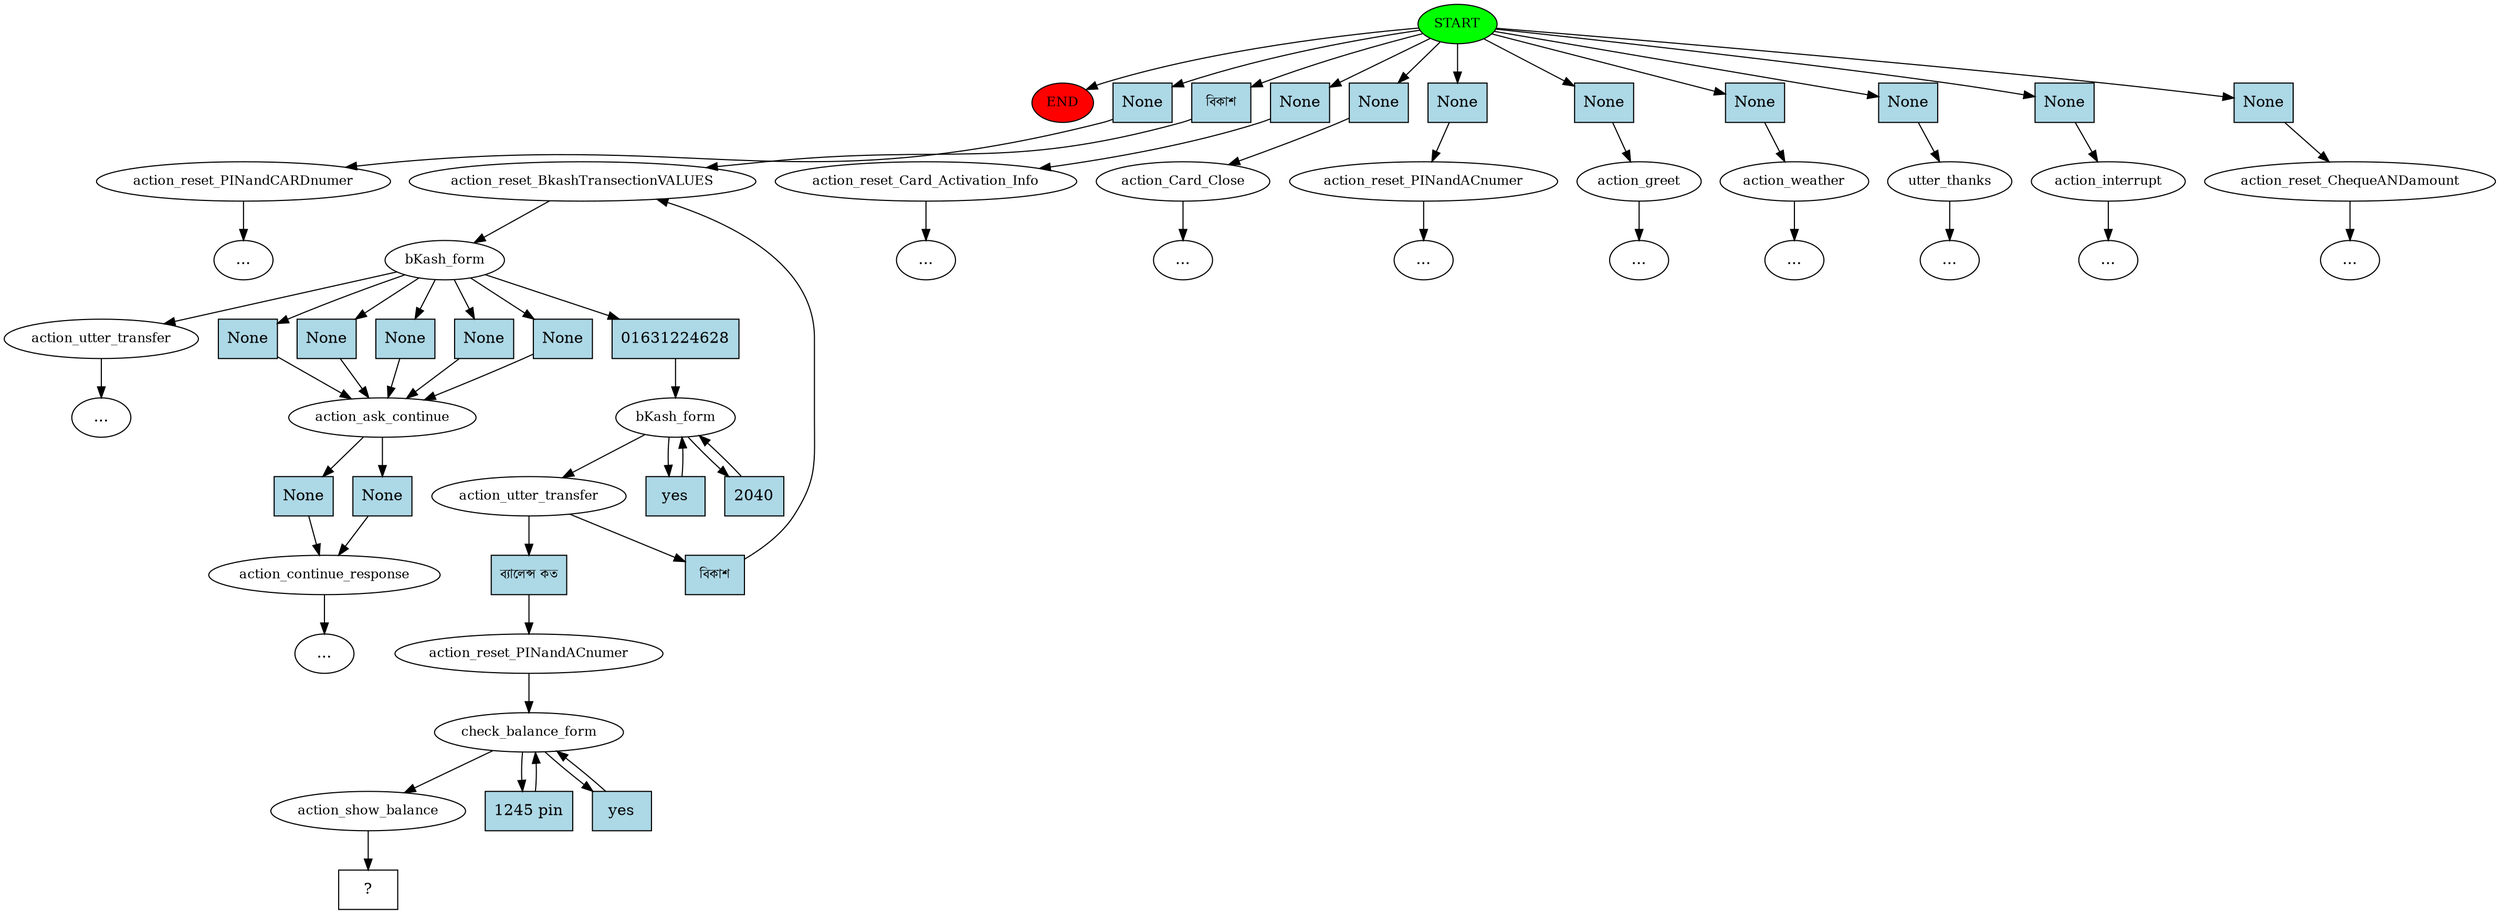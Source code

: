 digraph  {
0 [class="start active", fillcolor=green, fontsize=12, label=START, style=filled];
"-1" [class=end, fillcolor=red, fontsize=12, label=END, style=filled];
1 [class="", fontsize=12, label=action_reset_PINandCARDnumer];
17 [class=active, fontsize=12, label=action_reset_BkashTransectionVALUES];
18 [class=active, fontsize=12, label=bKash_form];
19 [class="", fontsize=12, label=action_utter_transfer];
22 [class="", fontsize=12, label=action_ask_continue];
23 [class="", fontsize=12, label=action_continue_response];
"-44" [class=ellipsis, label="..."];
120 [class="", fontsize=12, label=action_reset_Card_Activation_Info];
146 [class="", fontsize=12, label=action_Card_Close];
163 [class="", fontsize=12, label=action_reset_PINandACnumer];
"-89" [class=ellipsis, label="..."];
"-90" [class=ellipsis, label="..."];
"-92" [class=ellipsis, label="..."];
170 [class="", fontsize=12, label=action_greet];
"-93" [class=ellipsis, label="..."];
171 [class="", fontsize=12, label=action_weather];
"-94" [class=ellipsis, label="..."];
172 [class="", fontsize=12, label=utter_thanks];
"-95" [class=ellipsis, label="..."];
173 [class="", fontsize=12, label=action_interrupt];
"-96" [class=ellipsis, label="..."];
174 [class="", fontsize=12, label=action_reset_ChequeANDamount];
"-118" [class=ellipsis, label="..."];
"-143" [class=ellipsis, label="..."];
"-152" [class=ellipsis, label="..."];
232 [class=active, fontsize=12, label=bKash_form];
238 [class=active, fontsize=12, label=action_utter_transfer];
246 [class=active, fontsize=12, label=action_reset_PINandACnumer];
247 [class=active, fontsize=12, label=check_balance_form];
250 [class=active, fontsize=12, label=action_show_balance];
251 [class="intent dashed active", label="  ?  ", shape=rect];
252 [class=intent, fillcolor=lightblue, label=None, shape=rect, style=filled];
253 [class="intent active", fillcolor=lightblue, label="বিকাশ", shape=rect, style=filled];
254 [class=intent, fillcolor=lightblue, label=None, shape=rect, style=filled];
255 [class=intent, fillcolor=lightblue, label=None, shape=rect, style=filled];
256 [class=intent, fillcolor=lightblue, label=None, shape=rect, style=filled];
257 [class=intent, fillcolor=lightblue, label=None, shape=rect, style=filled];
258 [class=intent, fillcolor=lightblue, label=None, shape=rect, style=filled];
259 [class=intent, fillcolor=lightblue, label=None, shape=rect, style=filled];
260 [class=intent, fillcolor=lightblue, label=None, shape=rect, style=filled];
261 [class=intent, fillcolor=lightblue, label=None, shape=rect, style=filled];
262 [class=intent, fillcolor=lightblue, label=None, shape=rect, style=filled];
263 [class=intent, fillcolor=lightblue, label=None, shape=rect, style=filled];
264 [class=intent, fillcolor=lightblue, label=None, shape=rect, style=filled];
265 [class=intent, fillcolor=lightblue, label=None, shape=rect, style=filled];
266 [class=intent, fillcolor=lightblue, label=None, shape=rect, style=filled];
267 [class="intent active", fillcolor=lightblue, label=01631224628, shape=rect, style=filled];
268 [class=intent, fillcolor=lightblue, label=None, shape=rect, style=filled];
269 [class=intent, fillcolor=lightblue, label=None, shape=rect, style=filled];
270 [class="intent active", fillcolor=lightblue, label=yes, shape=rect, style=filled];
271 [class="intent active", fillcolor=lightblue, label=2040, shape=rect, style=filled];
272 [class="intent active", fillcolor=lightblue, label="বিকাশ", shape=rect, style=filled];
273 [class="intent active", fillcolor=lightblue, label="ব্যালেন্স কত", shape=rect, style=filled];
274 [class="intent active", fillcolor=lightblue, label="1245 pin", shape=rect, style=filled];
275 [class="intent active", fillcolor=lightblue, label=yes, shape=rect, style=filled];
0 -> "-1"  [class="", key=NONE, label=""];
0 -> 252  [class="", key=0];
0 -> 253  [class=active, key=0];
0 -> 254  [class="", key=0];
0 -> 255  [class="", key=0];
0 -> 256  [class="", key=0];
0 -> 257  [class="", key=0];
0 -> 258  [class="", key=0];
0 -> 259  [class="", key=0];
0 -> 260  [class="", key=0];
0 -> 261  [class="", key=0];
1 -> "-152"  [class="", key=NONE, label=""];
17 -> 18  [class=active, key=NONE, label=""];
18 -> 19  [class="", key=NONE, label=""];
18 -> 262  [class="", key=0];
18 -> 263  [class="", key=0];
18 -> 264  [class="", key=0];
18 -> 265  [class="", key=0];
18 -> 266  [class="", key=0];
18 -> 267  [class=active, key=0];
19 -> "-89"  [class="", key=NONE, label=""];
22 -> 268  [class="", key=0];
22 -> 269  [class="", key=0];
23 -> "-44"  [class="", key=NONE, label=""];
120 -> "-90"  [class="", key=NONE, label=""];
146 -> "-92"  [class="", key=NONE, label=""];
163 -> "-143"  [class="", key=NONE, label=""];
170 -> "-93"  [class="", key=NONE, label=""];
171 -> "-94"  [class="", key=NONE, label=""];
172 -> "-95"  [class="", key=NONE, label=""];
173 -> "-96"  [class="", key=NONE, label=""];
174 -> "-118"  [class="", key=NONE, label=""];
232 -> 238  [class=active, key=NONE, label=""];
232 -> 270  [class=active, key=0];
232 -> 271  [class=active, key=0];
238 -> 272  [class=active, key=0];
238 -> 273  [class=active, key=0];
246 -> 247  [class=active, key=NONE, label=""];
247 -> 250  [class=active, key=NONE, label=""];
247 -> 274  [class=active, key=0];
247 -> 275  [class=active, key=0];
250 -> 251  [class=active, key=NONE, label=""];
252 -> 1  [class="", key=0];
253 -> 17  [class=active, key=0];
254 -> 120  [class="", key=0];
255 -> 146  [class="", key=0];
256 -> 163  [class="", key=0];
257 -> 170  [class="", key=0];
258 -> 171  [class="", key=0];
259 -> 172  [class="", key=0];
260 -> 173  [class="", key=0];
261 -> 174  [class="", key=0];
262 -> 22  [class="", key=0];
263 -> 22  [class="", key=0];
264 -> 22  [class="", key=0];
265 -> 22  [class="", key=0];
266 -> 22  [class="", key=0];
267 -> 232  [class=active, key=0];
268 -> 23  [class="", key=0];
269 -> 23  [class="", key=0];
270 -> 232  [class=active, key=0];
271 -> 232  [class=active, key=0];
272 -> 17  [class=active, key=0];
273 -> 246  [class=active, key=0];
274 -> 247  [class=active, key=0];
275 -> 247  [class=active, key=0];
}
